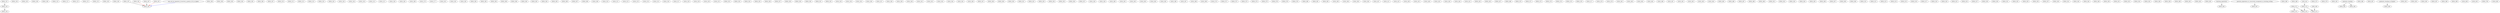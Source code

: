 digraph G {
    ENGL_101;
    edge [color=black];
    ENGL_101 -> ENGL_102;
    edge [color=black];
    ENGL_102 -> ENGL_103;
    ENGL_104;
    ENGL_105;
    ENGL_108;
    ENGL_109;
    ENGL_110;
    ENGL_111;
    ENGL_115;
    ENGL_121;
    ENGL_131;
    ENGL_182;
    ENGL_195;
    ENGL_197;
    ENGL_198;
    ENGL_199;
    ENGL_200;
    ENGL_202;
    ENGL_204;
    ENGL_205;
    ENGL_206;
    ENGL_207;
    ENGL_210;
    ENGL_211;
    ENGL_212;
    ENGL_213;
    ENGL_225;
    ENGL_242;
    ENGL_243;
    ENGL_244;
    ENGL_250;
    ENGL_251;
    ENGL_257;
    ENGL_258;
    ENGL_265;
    ENGL_266;
    ENGL_270;
    ENGL_277;
    ENGL_281;
    ENGL_282;
    ENGL_283;
    ENGL_284;
    ENGL_285;
    ENGL_295;
    ENGL_297;
    ENGL_298;
    ENGL_299;
    ENGL_300;
    edge [color=black];
    ENGL_197 -> ENGL_302;
    ENGL_297 -> ENGL_302;
    edge [color=red];
    ENGL_202 -> ENGL_302;
    ENGL_301 -> ENGL_302;
    edge [color=blue];
    may_not_be_repeated_if_received_a_grade_of_20_or_higher -> ENGL_302;
    ENGL_303;
    ENGL_304;
    ENGL_305;
    ENGL_306;
    ENGL_307;
    ENGL_308;
    ENGL_309;
    ENGL_310;
    ENGL_311;
    ENGL_312;
    ENGL_313;
    ENGL_314;
    ENGL_315;
    ENGL_316;
    ENGL_317;
    ENGL_318;
    ENGL_319;
    ENGL_320;
    ENGL_321;
    ENGL_322;
    ENGL_323;
    ENGL_324;
    ENGL_325;
    ENGL_326;
    ENGL_327;
    ENGL_328;
    ENGL_329;
    ENGL_330;
    ENGL_331;
    ENGL_332;
    ENGL_333;
    ENGL_334;
    ENGL_335;
    ENGL_336;
    ENGL_337;
    ENGL_338;
    ENGL_339;
    ENGL_340;
    ENGL_341;
    ENGL_342;
    ENGL_343;
    ENGL_344;
    ENGL_345;
    ENGL_346;
    ENGL_347;
    ENGL_348;
    ENGL_349;
    ENGL_350;
    ENGL_351;
    ENGL_352;
    ENGL_353;
    ENGL_354;
    ENGL_355;
    ENGL_356;
    ENGL_357;
    ENGL_358;
    ENGL_359;
    ENGL_360;
    ENGL_361;
    ENGL_362;
    ENGL_363;
    ENGL_364;
    ENGL_365;
    ENGL_366;
    ENGL_367;
    ENGL_368;
    ENGL_369;
    ENGL_370;
    ENGL_371;
    ENGL_372;
    ENGL_373;
    ENGL_374;
    ENGL_375;
    ENGL_376;
    ENGL_378;
    ENGL_379;
    ENGL_380;
    ENGL_381;
    ENGL_382;
    ENGL_383;
    ENGL_384;
    ENGL_385;
    ENGL_395;
    ENGL_407;
    ENGL_411;
    ENGL_422;
    ENGL_430;
    ENGL_431;
    ENGL_440;
    ENGL_442;
    ENGL_443;
    ENGL_444;
    ENGL_451;
    ENGL_452;
    ENGL_453;
    ENGL_457;
    ENGL_466;
    ENGL_470;
    ENGL_471;
    ENGL_472;
    ENGL_473;
    ENGL_474;
    ENGL_475;
    ENGL_476;
    ENGL_477;
    ENGL_478;
    ENGL_479;
    ENGL_481;
    ENGL_483;
    ENGL_484;
    ENGL_485;
    ENGL_486;
    ENGL_487;
    ENGL_491;
    ENGL_492;
    ENGL_493;
    ENGL_494;
    ENGL_495;
    ENGL_496;
    ENGL_497;
    ENGL_498;
    ENGL_499;
    ENGL_501;
    ENGL_502;
    ENGL_503;
    ENGL_504;
    ENGL_505;
    ENGL_506;
    ENGL_507;
    ENGL_508;
    ENGL_509;
    ENGL_510;
    ENGL_512;
    ENGL_513;
    ENGL_514;
    ENGL_515;
    ENGL_516;
    ENGL_517;
    ENGL_518;
    ENGL_520;
    ENGL_522;
    ENGL_524;
    ENGL_527;
    ENGL_528;
    ENGL_529;
    ENGL_531;
    ENGL_532;
    ENGL_533;
    ENGL_535;
    ENGL_537;
    ENGL_540;
    ENGL_541;
    ENGL_543;
    ENGL_544;
    ENGL_546;
    ENGL_550;
    ENGL_551;
    ENGL_552;
    ENGL_554;
    ENGL_555;
    ENGL_556;
    ENGL_559;
    ENGL_560;
    ENGL_561;
    ENGL_562;
    ENGL_563;
    edge [color=black];
    teaching_experience -> ENGL_564;
    edge [color=black];
    previous_experience_or_concurrent_assignment_in_teaching_writing -> ENGL_567;
    ENGL_568;
    ENGL_569;
    edge [color=black];
    ENGL_571 -> ENGL_570;
    ENGL_571;
    edge [color=black];
    LING_445 -> ENGL_572;
    edge [color=black];
    ENGL_572 -> ENGL_574;
    LING_449 -> ENGL_574;
    ENGL_575;
    edge [color=black];
    ENGL_571 -> ENGL_576;
    ENGL_572 -> ENGL_576;
    ENGL_578;
    ENGL_581;
    edge [color=black];
    graduate_standing -> ENGL_584;
    edge [color=black];
    graduate_standing -> ENGL_585;
    ENGL_586;
    ENGL_587;
    edge [color=black];
    graduate_standing_in_English -> ENGL_590;
    ENGL_591;
    ENGL_592;
    ENGL_595;
    ENGL_597;
    ENGL_598;
    ENGL_599;
    ENGL_600;
    ENGL_601;
    ENGL_700;
    ENGL_800;
}
